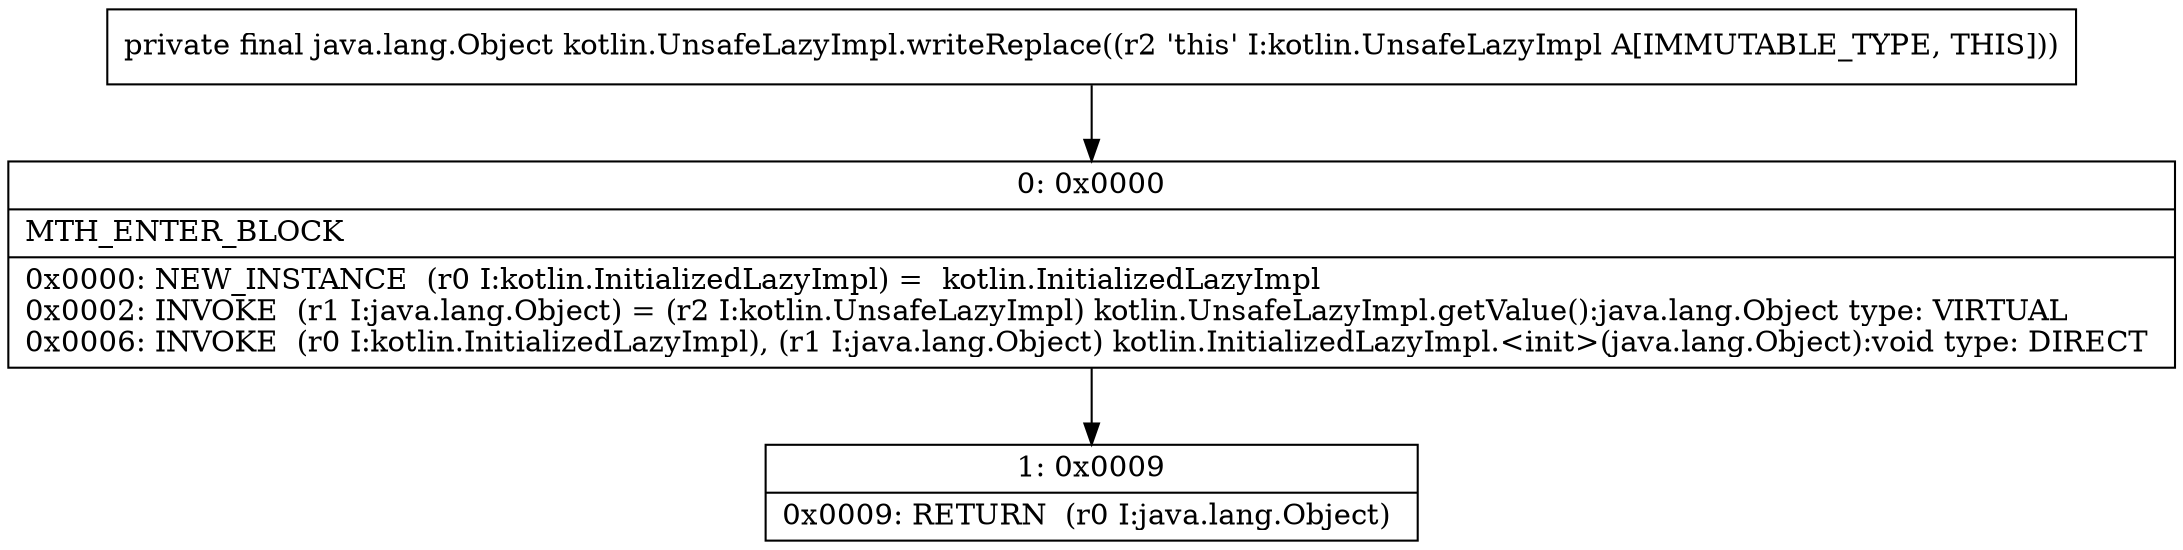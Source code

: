 digraph "CFG forkotlin.UnsafeLazyImpl.writeReplace()Ljava\/lang\/Object;" {
Node_0 [shape=record,label="{0\:\ 0x0000|MTH_ENTER_BLOCK\l|0x0000: NEW_INSTANCE  (r0 I:kotlin.InitializedLazyImpl) =  kotlin.InitializedLazyImpl \l0x0002: INVOKE  (r1 I:java.lang.Object) = (r2 I:kotlin.UnsafeLazyImpl) kotlin.UnsafeLazyImpl.getValue():java.lang.Object type: VIRTUAL \l0x0006: INVOKE  (r0 I:kotlin.InitializedLazyImpl), (r1 I:java.lang.Object) kotlin.InitializedLazyImpl.\<init\>(java.lang.Object):void type: DIRECT \l}"];
Node_1 [shape=record,label="{1\:\ 0x0009|0x0009: RETURN  (r0 I:java.lang.Object) \l}"];
MethodNode[shape=record,label="{private final java.lang.Object kotlin.UnsafeLazyImpl.writeReplace((r2 'this' I:kotlin.UnsafeLazyImpl A[IMMUTABLE_TYPE, THIS])) }"];
MethodNode -> Node_0;
Node_0 -> Node_1;
}

